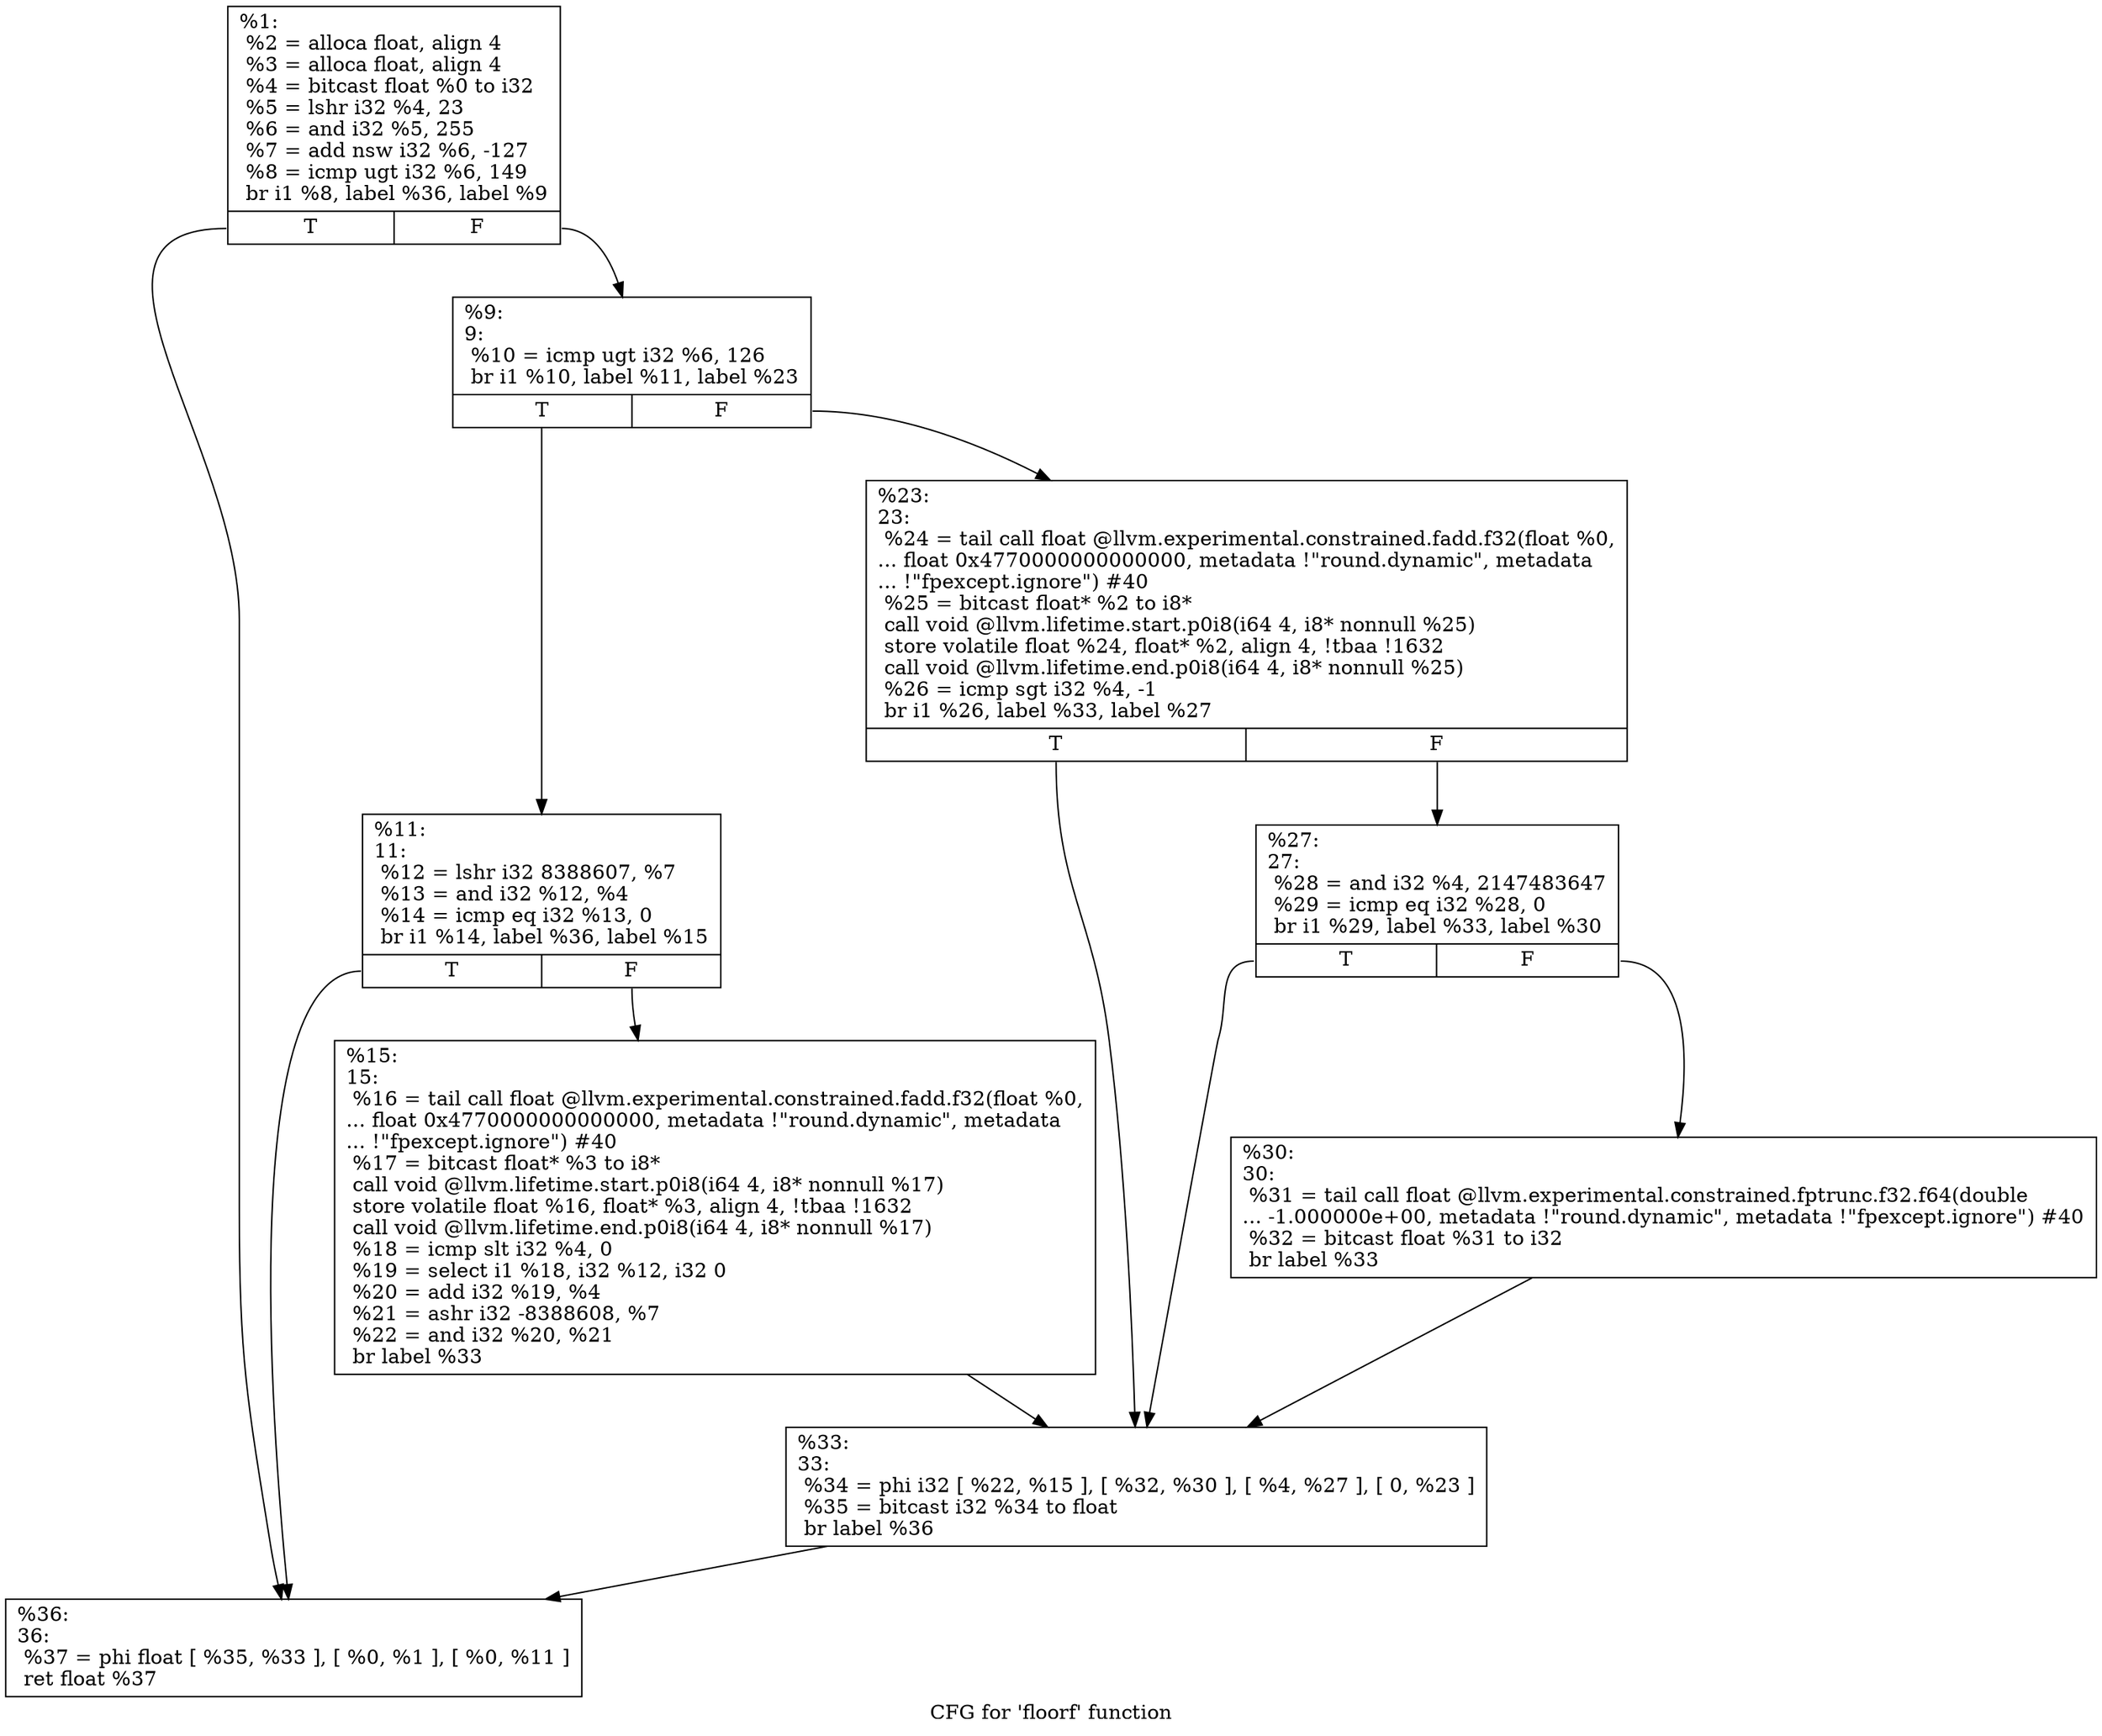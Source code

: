 digraph "CFG for 'floorf' function" {
	label="CFG for 'floorf' function";

	Node0x115ff40 [shape=record,label="{%1:\l  %2 = alloca float, align 4\l  %3 = alloca float, align 4\l  %4 = bitcast float %0 to i32\l  %5 = lshr i32 %4, 23\l  %6 = and i32 %5, 255\l  %7 = add nsw i32 %6, -127\l  %8 = icmp ugt i32 %6, 149\l  br i1 %8, label %36, label %9\l|{<s0>T|<s1>F}}"];
	Node0x115ff40:s0 -> Node0x11601c0;
	Node0x115ff40:s1 -> Node0x115ff90;
	Node0x115ff90 [shape=record,label="{%9:\l9:                                                \l  %10 = icmp ugt i32 %6, 126\l  br i1 %10, label %11, label %23\l|{<s0>T|<s1>F}}"];
	Node0x115ff90:s0 -> Node0x115ffe0;
	Node0x115ff90:s1 -> Node0x1160080;
	Node0x115ffe0 [shape=record,label="{%11:\l11:                                               \l  %12 = lshr i32 8388607, %7\l  %13 = and i32 %12, %4\l  %14 = icmp eq i32 %13, 0\l  br i1 %14, label %36, label %15\l|{<s0>T|<s1>F}}"];
	Node0x115ffe0:s0 -> Node0x11601c0;
	Node0x115ffe0:s1 -> Node0x1160030;
	Node0x1160030 [shape=record,label="{%15:\l15:                                               \l  %16 = tail call float @llvm.experimental.constrained.fadd.f32(float %0,\l... float 0x4770000000000000, metadata !\"round.dynamic\", metadata\l... !\"fpexcept.ignore\") #40\l  %17 = bitcast float* %3 to i8*\l  call void @llvm.lifetime.start.p0i8(i64 4, i8* nonnull %17)\l  store volatile float %16, float* %3, align 4, !tbaa !1632\l  call void @llvm.lifetime.end.p0i8(i64 4, i8* nonnull %17)\l  %18 = icmp slt i32 %4, 0\l  %19 = select i1 %18, i32 %12, i32 0\l  %20 = add i32 %19, %4\l  %21 = ashr i32 -8388608, %7\l  %22 = and i32 %20, %21\l  br label %33\l}"];
	Node0x1160030 -> Node0x1160170;
	Node0x1160080 [shape=record,label="{%23:\l23:                                               \l  %24 = tail call float @llvm.experimental.constrained.fadd.f32(float %0,\l... float 0x4770000000000000, metadata !\"round.dynamic\", metadata\l... !\"fpexcept.ignore\") #40\l  %25 = bitcast float* %2 to i8*\l  call void @llvm.lifetime.start.p0i8(i64 4, i8* nonnull %25)\l  store volatile float %24, float* %2, align 4, !tbaa !1632\l  call void @llvm.lifetime.end.p0i8(i64 4, i8* nonnull %25)\l  %26 = icmp sgt i32 %4, -1\l  br i1 %26, label %33, label %27\l|{<s0>T|<s1>F}}"];
	Node0x1160080:s0 -> Node0x1160170;
	Node0x1160080:s1 -> Node0x11600d0;
	Node0x11600d0 [shape=record,label="{%27:\l27:                                               \l  %28 = and i32 %4, 2147483647\l  %29 = icmp eq i32 %28, 0\l  br i1 %29, label %33, label %30\l|{<s0>T|<s1>F}}"];
	Node0x11600d0:s0 -> Node0x1160170;
	Node0x11600d0:s1 -> Node0x1160120;
	Node0x1160120 [shape=record,label="{%30:\l30:                                               \l  %31 = tail call float @llvm.experimental.constrained.fptrunc.f32.f64(double\l... -1.000000e+00, metadata !\"round.dynamic\", metadata !\"fpexcept.ignore\") #40\l  %32 = bitcast float %31 to i32\l  br label %33\l}"];
	Node0x1160120 -> Node0x1160170;
	Node0x1160170 [shape=record,label="{%33:\l33:                                               \l  %34 = phi i32 [ %22, %15 ], [ %32, %30 ], [ %4, %27 ], [ 0, %23 ]\l  %35 = bitcast i32 %34 to float\l  br label %36\l}"];
	Node0x1160170 -> Node0x11601c0;
	Node0x11601c0 [shape=record,label="{%36:\l36:                                               \l  %37 = phi float [ %35, %33 ], [ %0, %1 ], [ %0, %11 ]\l  ret float %37\l}"];
}
